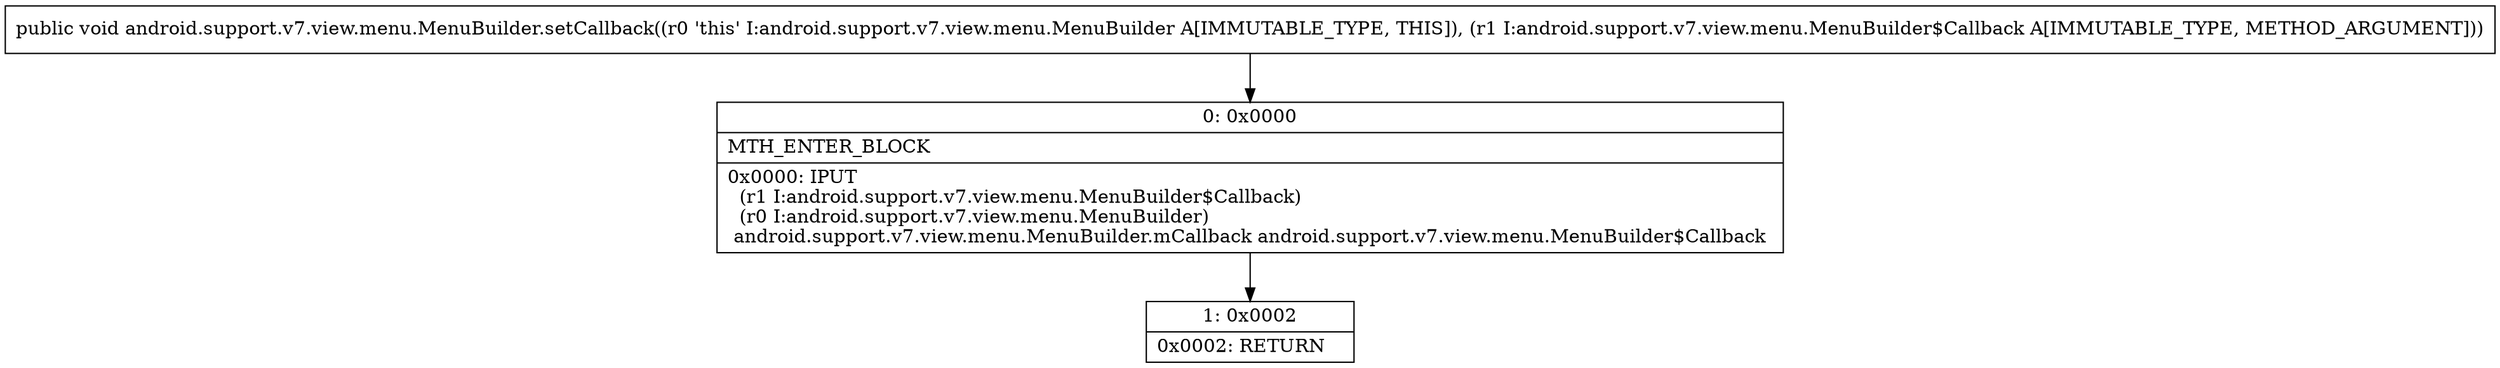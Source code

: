 digraph "CFG forandroid.support.v7.view.menu.MenuBuilder.setCallback(Landroid\/support\/v7\/view\/menu\/MenuBuilder$Callback;)V" {
Node_0 [shape=record,label="{0\:\ 0x0000|MTH_ENTER_BLOCK\l|0x0000: IPUT  \l  (r1 I:android.support.v7.view.menu.MenuBuilder$Callback)\l  (r0 I:android.support.v7.view.menu.MenuBuilder)\l android.support.v7.view.menu.MenuBuilder.mCallback android.support.v7.view.menu.MenuBuilder$Callback \l}"];
Node_1 [shape=record,label="{1\:\ 0x0002|0x0002: RETURN   \l}"];
MethodNode[shape=record,label="{public void android.support.v7.view.menu.MenuBuilder.setCallback((r0 'this' I:android.support.v7.view.menu.MenuBuilder A[IMMUTABLE_TYPE, THIS]), (r1 I:android.support.v7.view.menu.MenuBuilder$Callback A[IMMUTABLE_TYPE, METHOD_ARGUMENT])) }"];
MethodNode -> Node_0;
Node_0 -> Node_1;
}

